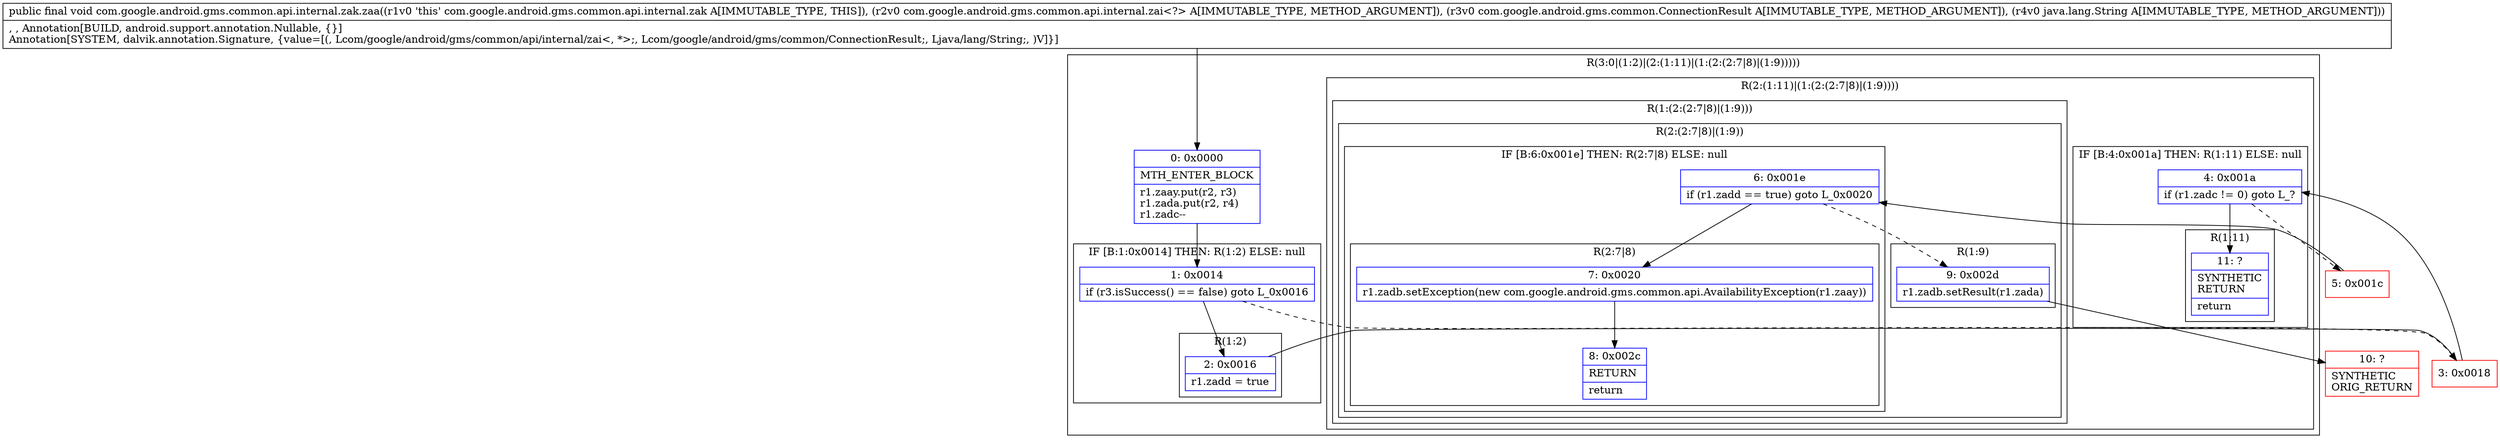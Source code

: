 digraph "CFG forcom.google.android.gms.common.api.internal.zak.zaa(Lcom\/google\/android\/gms\/common\/api\/internal\/zai;Lcom\/google\/android\/gms\/common\/ConnectionResult;Ljava\/lang\/String;)V" {
subgraph cluster_Region_1112823871 {
label = "R(3:0|(1:2)|(2:(1:11)|(1:(2:(2:7|8)|(1:9)))))";
node [shape=record,color=blue];
Node_0 [shape=record,label="{0\:\ 0x0000|MTH_ENTER_BLOCK\l|r1.zaay.put(r2, r3)\lr1.zada.put(r2, r4)\lr1.zadc\-\-\l}"];
subgraph cluster_IfRegion_931356966 {
label = "IF [B:1:0x0014] THEN: R(1:2) ELSE: null";
node [shape=record,color=blue];
Node_1 [shape=record,label="{1\:\ 0x0014|if (r3.isSuccess() == false) goto L_0x0016\l}"];
subgraph cluster_Region_1895698640 {
label = "R(1:2)";
node [shape=record,color=blue];
Node_2 [shape=record,label="{2\:\ 0x0016|r1.zadd = true\l}"];
}
}
subgraph cluster_Region_655020633 {
label = "R(2:(1:11)|(1:(2:(2:7|8)|(1:9))))";
node [shape=record,color=blue];
subgraph cluster_IfRegion_1207952167 {
label = "IF [B:4:0x001a] THEN: R(1:11) ELSE: null";
node [shape=record,color=blue];
Node_4 [shape=record,label="{4\:\ 0x001a|if (r1.zadc != 0) goto L_?\l}"];
subgraph cluster_Region_1801007279 {
label = "R(1:11)";
node [shape=record,color=blue];
Node_11 [shape=record,label="{11\:\ ?|SYNTHETIC\lRETURN\l|return\l}"];
}
}
subgraph cluster_Region_1797379460 {
label = "R(1:(2:(2:7|8)|(1:9)))";
node [shape=record,color=blue];
subgraph cluster_Region_449338019 {
label = "R(2:(2:7|8)|(1:9))";
node [shape=record,color=blue];
subgraph cluster_IfRegion_580281350 {
label = "IF [B:6:0x001e] THEN: R(2:7|8) ELSE: null";
node [shape=record,color=blue];
Node_6 [shape=record,label="{6\:\ 0x001e|if (r1.zadd == true) goto L_0x0020\l}"];
subgraph cluster_Region_15262899 {
label = "R(2:7|8)";
node [shape=record,color=blue];
Node_7 [shape=record,label="{7\:\ 0x0020|r1.zadb.setException(new com.google.android.gms.common.api.AvailabilityException(r1.zaay))\l}"];
Node_8 [shape=record,label="{8\:\ 0x002c|RETURN\l|return\l}"];
}
}
subgraph cluster_Region_1694538975 {
label = "R(1:9)";
node [shape=record,color=blue];
Node_9 [shape=record,label="{9\:\ 0x002d|r1.zadb.setResult(r1.zada)\l}"];
}
}
}
}
}
Node_3 [shape=record,color=red,label="{3\:\ 0x0018}"];
Node_5 [shape=record,color=red,label="{5\:\ 0x001c}"];
Node_10 [shape=record,color=red,label="{10\:\ ?|SYNTHETIC\lORIG_RETURN\l}"];
MethodNode[shape=record,label="{public final void com.google.android.gms.common.api.internal.zak.zaa((r1v0 'this' com.google.android.gms.common.api.internal.zak A[IMMUTABLE_TYPE, THIS]), (r2v0 com.google.android.gms.common.api.internal.zai\<?\> A[IMMUTABLE_TYPE, METHOD_ARGUMENT]), (r3v0 com.google.android.gms.common.ConnectionResult A[IMMUTABLE_TYPE, METHOD_ARGUMENT]), (r4v0 java.lang.String A[IMMUTABLE_TYPE, METHOD_ARGUMENT]))  | , , Annotation[BUILD, android.support.annotation.Nullable, \{\}]\lAnnotation[SYSTEM, dalvik.annotation.Signature, \{value=[(, Lcom\/google\/android\/gms\/common\/api\/internal\/zai\<, *\>;, Lcom\/google\/android\/gms\/common\/ConnectionResult;, Ljava\/lang\/String;, )V]\}]\l}"];
MethodNode -> Node_0;
Node_0 -> Node_1;
Node_1 -> Node_2;
Node_1 -> Node_3[style=dashed];
Node_2 -> Node_3;
Node_4 -> Node_5[style=dashed];
Node_4 -> Node_11;
Node_6 -> Node_7;
Node_6 -> Node_9[style=dashed];
Node_7 -> Node_8;
Node_9 -> Node_10;
Node_3 -> Node_4;
Node_5 -> Node_6;
}

